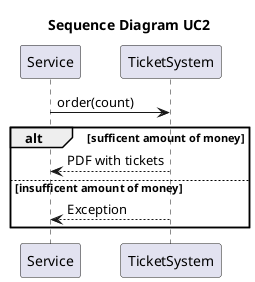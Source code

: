 @startuml
title Sequence Diagram UC2

Service -> TicketSystem: order(count)
alt sufficent amount of money
    TicketSystem --> Service: PDF with tickets
else insufficent amount of money
    TicketSystem --> Service: Exception
end

@enduml